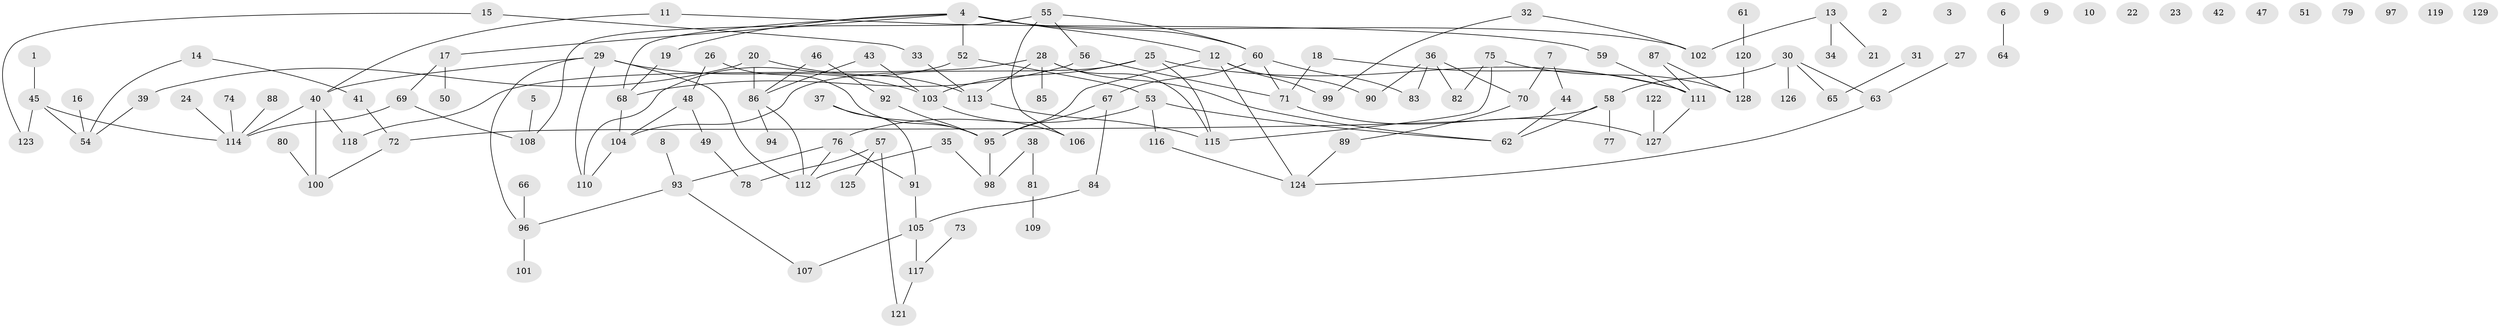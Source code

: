 // coarse degree distribution, {1: 0.23333333333333334, 0: 0.14444444444444443, 5: 0.1, 2: 0.23333333333333334, 4: 0.12222222222222222, 7: 0.03333333333333333, 3: 0.12222222222222222, 8: 0.011111111111111112}
// Generated by graph-tools (version 1.1) at 2025/42/03/04/25 21:42:30]
// undirected, 129 vertices, 152 edges
graph export_dot {
graph [start="1"]
  node [color=gray90,style=filled];
  1;
  2;
  3;
  4;
  5;
  6;
  7;
  8;
  9;
  10;
  11;
  12;
  13;
  14;
  15;
  16;
  17;
  18;
  19;
  20;
  21;
  22;
  23;
  24;
  25;
  26;
  27;
  28;
  29;
  30;
  31;
  32;
  33;
  34;
  35;
  36;
  37;
  38;
  39;
  40;
  41;
  42;
  43;
  44;
  45;
  46;
  47;
  48;
  49;
  50;
  51;
  52;
  53;
  54;
  55;
  56;
  57;
  58;
  59;
  60;
  61;
  62;
  63;
  64;
  65;
  66;
  67;
  68;
  69;
  70;
  71;
  72;
  73;
  74;
  75;
  76;
  77;
  78;
  79;
  80;
  81;
  82;
  83;
  84;
  85;
  86;
  87;
  88;
  89;
  90;
  91;
  92;
  93;
  94;
  95;
  96;
  97;
  98;
  99;
  100;
  101;
  102;
  103;
  104;
  105;
  106;
  107;
  108;
  109;
  110;
  111;
  112;
  113;
  114;
  115;
  116;
  117;
  118;
  119;
  120;
  121;
  122;
  123;
  124;
  125;
  126;
  127;
  128;
  129;
  1 -- 45;
  4 -- 12;
  4 -- 17;
  4 -- 19;
  4 -- 52;
  4 -- 60;
  4 -- 68;
  4 -- 102;
  5 -- 108;
  6 -- 64;
  7 -- 44;
  7 -- 70;
  8 -- 93;
  11 -- 40;
  11 -- 59;
  12 -- 90;
  12 -- 95;
  12 -- 99;
  12 -- 124;
  13 -- 21;
  13 -- 34;
  13 -- 102;
  14 -- 41;
  14 -- 54;
  15 -- 33;
  15 -- 123;
  16 -- 54;
  17 -- 50;
  17 -- 69;
  18 -- 71;
  18 -- 111;
  19 -- 68;
  20 -- 39;
  20 -- 86;
  20 -- 113;
  24 -- 114;
  25 -- 103;
  25 -- 104;
  25 -- 111;
  25 -- 115;
  26 -- 48;
  26 -- 95;
  27 -- 63;
  28 -- 62;
  28 -- 85;
  28 -- 113;
  28 -- 115;
  28 -- 118;
  29 -- 40;
  29 -- 96;
  29 -- 103;
  29 -- 110;
  29 -- 112;
  30 -- 58;
  30 -- 63;
  30 -- 65;
  30 -- 126;
  31 -- 65;
  32 -- 99;
  32 -- 102;
  33 -- 113;
  35 -- 98;
  35 -- 112;
  36 -- 70;
  36 -- 82;
  36 -- 83;
  36 -- 90;
  37 -- 91;
  37 -- 95;
  38 -- 81;
  38 -- 98;
  39 -- 54;
  40 -- 100;
  40 -- 114;
  40 -- 118;
  41 -- 72;
  43 -- 86;
  43 -- 103;
  44 -- 62;
  45 -- 54;
  45 -- 114;
  45 -- 123;
  46 -- 86;
  46 -- 92;
  48 -- 49;
  48 -- 104;
  49 -- 78;
  52 -- 53;
  52 -- 110;
  53 -- 62;
  53 -- 76;
  53 -- 116;
  55 -- 56;
  55 -- 60;
  55 -- 106;
  55 -- 108;
  56 -- 68;
  56 -- 71;
  57 -- 78;
  57 -- 121;
  57 -- 125;
  58 -- 62;
  58 -- 72;
  58 -- 77;
  59 -- 111;
  60 -- 67;
  60 -- 71;
  60 -- 83;
  61 -- 120;
  63 -- 124;
  66 -- 96;
  67 -- 84;
  67 -- 95;
  68 -- 104;
  69 -- 108;
  69 -- 114;
  70 -- 89;
  71 -- 127;
  72 -- 100;
  73 -- 117;
  74 -- 114;
  75 -- 82;
  75 -- 115;
  75 -- 128;
  76 -- 91;
  76 -- 93;
  76 -- 112;
  80 -- 100;
  81 -- 109;
  84 -- 105;
  86 -- 94;
  86 -- 112;
  87 -- 111;
  87 -- 128;
  88 -- 114;
  89 -- 124;
  91 -- 105;
  92 -- 95;
  93 -- 96;
  93 -- 107;
  95 -- 98;
  96 -- 101;
  103 -- 106;
  104 -- 110;
  105 -- 107;
  105 -- 117;
  111 -- 127;
  113 -- 115;
  116 -- 124;
  117 -- 121;
  120 -- 128;
  122 -- 127;
}
